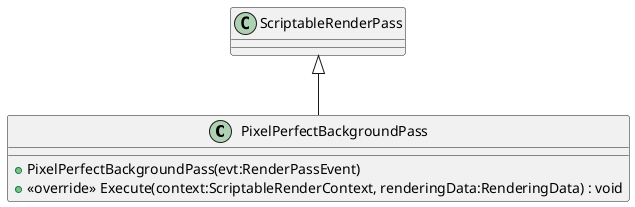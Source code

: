 @startuml
class PixelPerfectBackgroundPass {
    + PixelPerfectBackgroundPass(evt:RenderPassEvent)
    + <<override>> Execute(context:ScriptableRenderContext, renderingData:RenderingData) : void
}
ScriptableRenderPass <|-- PixelPerfectBackgroundPass
@enduml
